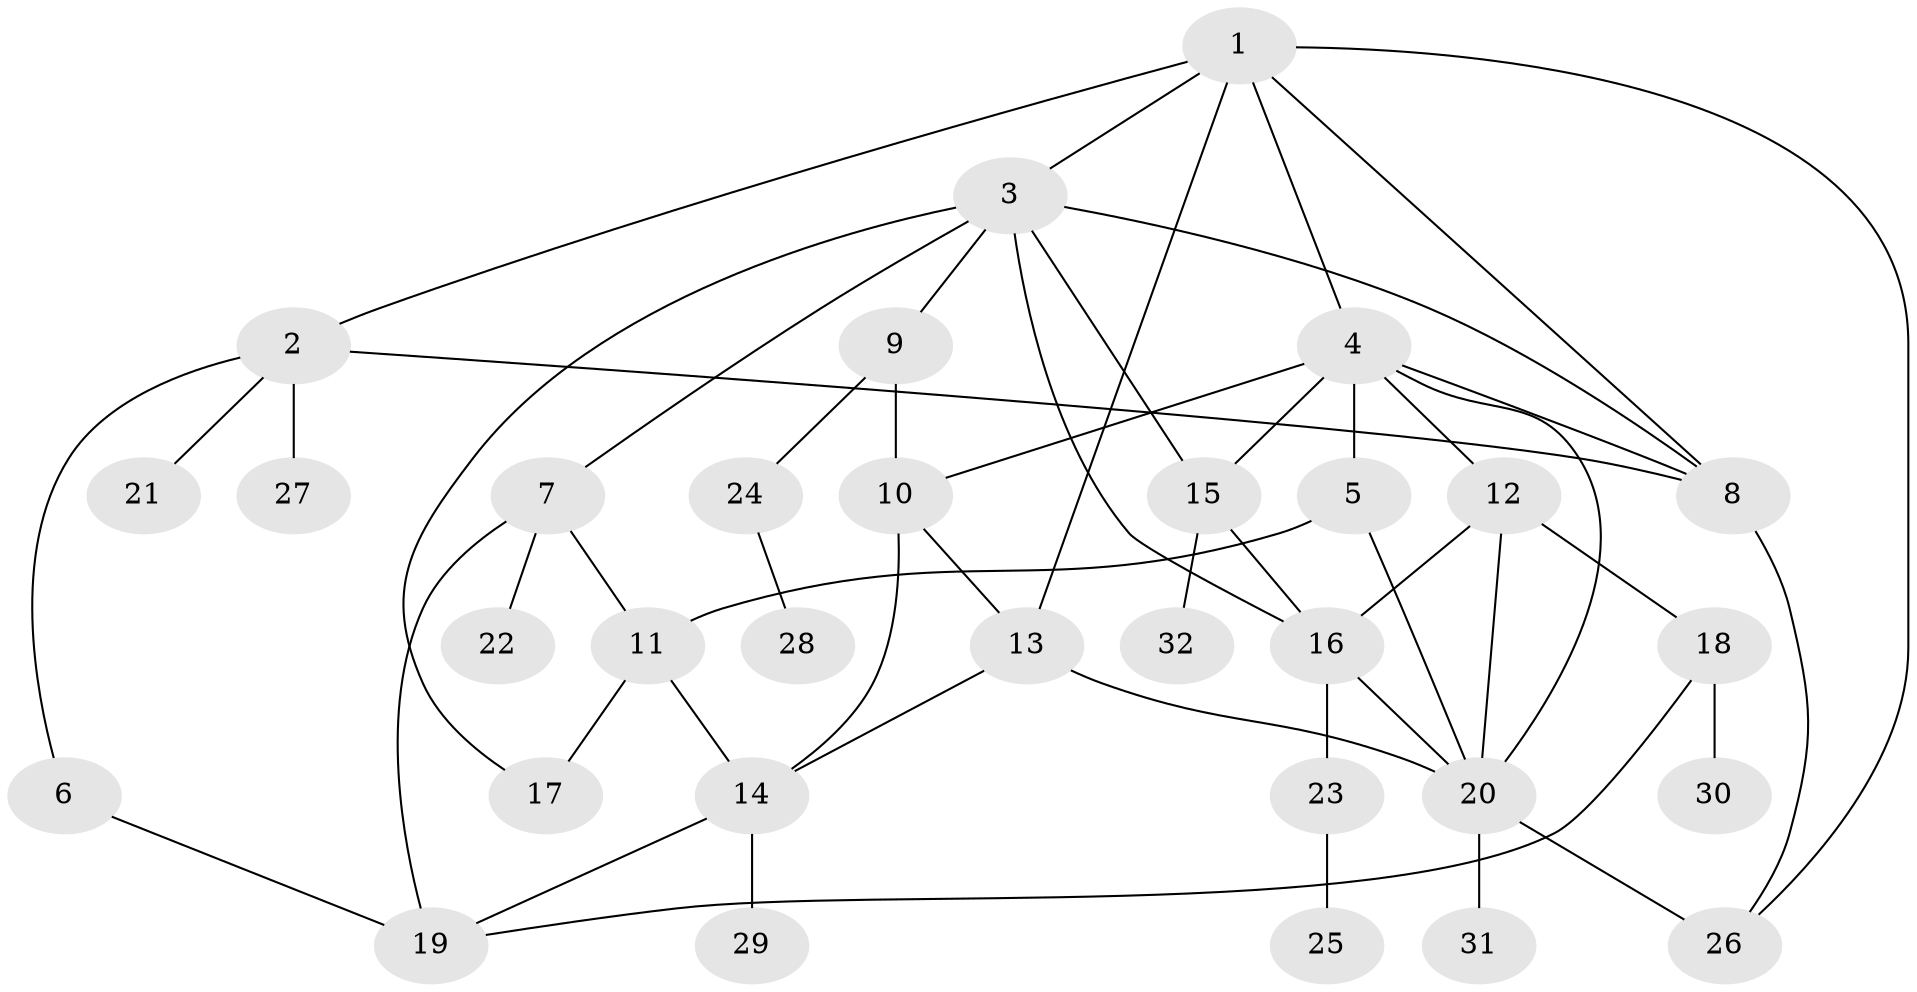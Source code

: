 // original degree distribution, {6: 0.031746031746031744, 5: 0.06349206349206349, 7: 0.031746031746031744, 4: 0.20634920634920634, 2: 0.25396825396825395, 3: 0.15873015873015872, 1: 0.25396825396825395}
// Generated by graph-tools (version 1.1) at 2025/34/03/09/25 02:34:03]
// undirected, 32 vertices, 52 edges
graph export_dot {
graph [start="1"]
  node [color=gray90,style=filled];
  1;
  2;
  3;
  4;
  5;
  6;
  7;
  8;
  9;
  10;
  11;
  12;
  13;
  14;
  15;
  16;
  17;
  18;
  19;
  20;
  21;
  22;
  23;
  24;
  25;
  26;
  27;
  28;
  29;
  30;
  31;
  32;
  1 -- 2 [weight=1.0];
  1 -- 3 [weight=1.0];
  1 -- 4 [weight=1.0];
  1 -- 8 [weight=1.0];
  1 -- 13 [weight=1.0];
  1 -- 26 [weight=1.0];
  2 -- 6 [weight=1.0];
  2 -- 8 [weight=1.0];
  2 -- 21 [weight=1.0];
  2 -- 27 [weight=1.0];
  3 -- 7 [weight=1.0];
  3 -- 8 [weight=1.0];
  3 -- 9 [weight=1.0];
  3 -- 15 [weight=1.0];
  3 -- 16 [weight=1.0];
  3 -- 17 [weight=1.0];
  4 -- 5 [weight=2.0];
  4 -- 8 [weight=1.0];
  4 -- 10 [weight=1.0];
  4 -- 12 [weight=1.0];
  4 -- 15 [weight=1.0];
  4 -- 20 [weight=1.0];
  5 -- 11 [weight=1.0];
  5 -- 20 [weight=1.0];
  6 -- 19 [weight=1.0];
  7 -- 11 [weight=1.0];
  7 -- 19 [weight=1.0];
  7 -- 22 [weight=1.0];
  8 -- 26 [weight=1.0];
  9 -- 10 [weight=1.0];
  9 -- 24 [weight=1.0];
  10 -- 13 [weight=1.0];
  10 -- 14 [weight=1.0];
  11 -- 14 [weight=1.0];
  11 -- 17 [weight=1.0];
  12 -- 16 [weight=1.0];
  12 -- 18 [weight=1.0];
  12 -- 20 [weight=1.0];
  13 -- 14 [weight=1.0];
  13 -- 20 [weight=1.0];
  14 -- 19 [weight=1.0];
  14 -- 29 [weight=1.0];
  15 -- 16 [weight=1.0];
  15 -- 32 [weight=1.0];
  16 -- 20 [weight=2.0];
  16 -- 23 [weight=1.0];
  18 -- 19 [weight=1.0];
  18 -- 30 [weight=1.0];
  20 -- 26 [weight=2.0];
  20 -- 31 [weight=1.0];
  23 -- 25 [weight=1.0];
  24 -- 28 [weight=1.0];
}
